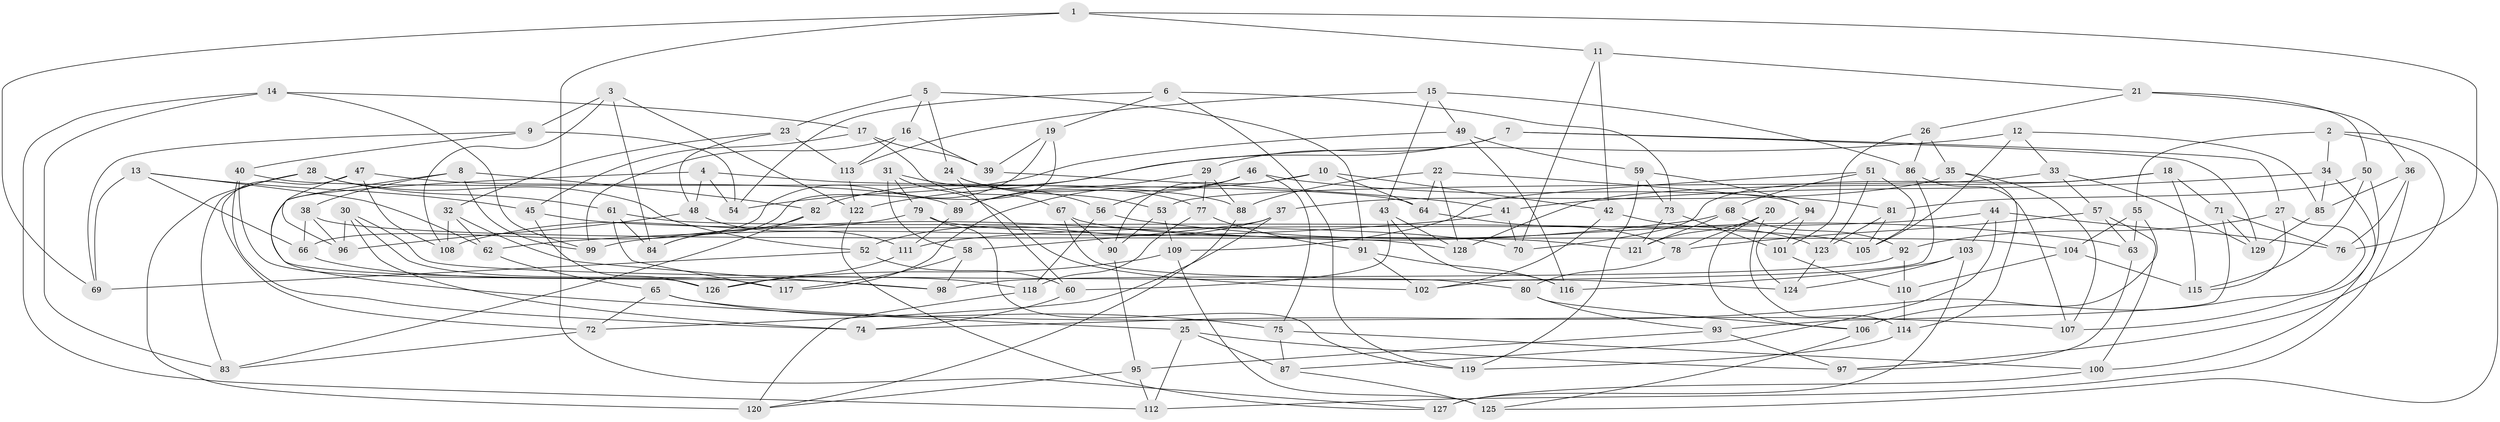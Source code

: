 // coarse degree distribution, {15: 0.07894736842105263, 10: 0.15789473684210525, 11: 0.05263157894736842, 8: 0.07894736842105263, 13: 0.07894736842105263, 4: 0.18421052631578946, 7: 0.05263157894736842, 9: 0.02631578947368421, 6: 0.21052631578947367, 5: 0.02631578947368421, 3: 0.05263157894736842}
// Generated by graph-tools (version 1.1) at 2025/20/03/04/25 18:20:45]
// undirected, 129 vertices, 258 edges
graph export_dot {
graph [start="1"]
  node [color=gray90,style=filled];
  1;
  2;
  3;
  4;
  5;
  6;
  7;
  8;
  9;
  10;
  11;
  12;
  13;
  14;
  15;
  16;
  17;
  18;
  19;
  20;
  21;
  22;
  23;
  24;
  25;
  26;
  27;
  28;
  29;
  30;
  31;
  32;
  33;
  34;
  35;
  36;
  37;
  38;
  39;
  40;
  41;
  42;
  43;
  44;
  45;
  46;
  47;
  48;
  49;
  50;
  51;
  52;
  53;
  54;
  55;
  56;
  57;
  58;
  59;
  60;
  61;
  62;
  63;
  64;
  65;
  66;
  67;
  68;
  69;
  70;
  71;
  72;
  73;
  74;
  75;
  76;
  77;
  78;
  79;
  80;
  81;
  82;
  83;
  84;
  85;
  86;
  87;
  88;
  89;
  90;
  91;
  92;
  93;
  94;
  95;
  96;
  97;
  98;
  99;
  100;
  101;
  102;
  103;
  104;
  105;
  106;
  107;
  108;
  109;
  110;
  111;
  112;
  113;
  114;
  115;
  116;
  117;
  118;
  119;
  120;
  121;
  122;
  123;
  124;
  125;
  126;
  127;
  128;
  129;
  1 -- 69;
  1 -- 127;
  1 -- 76;
  1 -- 11;
  2 -- 34;
  2 -- 55;
  2 -- 97;
  2 -- 125;
  3 -- 108;
  3 -- 9;
  3 -- 122;
  3 -- 84;
  4 -- 54;
  4 -- 88;
  4 -- 25;
  4 -- 48;
  5 -- 24;
  5 -- 16;
  5 -- 91;
  5 -- 23;
  6 -- 73;
  6 -- 54;
  6 -- 19;
  6 -- 119;
  7 -- 29;
  7 -- 27;
  7 -- 122;
  7 -- 129;
  8 -- 99;
  8 -- 82;
  8 -- 98;
  8 -- 38;
  9 -- 69;
  9 -- 40;
  9 -- 54;
  10 -- 117;
  10 -- 42;
  10 -- 64;
  10 -- 90;
  11 -- 42;
  11 -- 70;
  11 -- 21;
  12 -- 82;
  12 -- 85;
  12 -- 105;
  12 -- 33;
  13 -- 66;
  13 -- 69;
  13 -- 62;
  13 -- 45;
  14 -- 112;
  14 -- 17;
  14 -- 83;
  14 -- 99;
  15 -- 43;
  15 -- 86;
  15 -- 113;
  15 -- 49;
  16 -- 113;
  16 -- 99;
  16 -- 39;
  17 -- 67;
  17 -- 45;
  17 -- 39;
  18 -- 70;
  18 -- 128;
  18 -- 71;
  18 -- 115;
  19 -- 66;
  19 -- 39;
  19 -- 84;
  20 -- 114;
  20 -- 78;
  20 -- 106;
  20 -- 121;
  21 -- 36;
  21 -- 26;
  21 -- 50;
  22 -- 128;
  22 -- 64;
  22 -- 88;
  22 -- 94;
  23 -- 113;
  23 -- 32;
  23 -- 48;
  24 -- 77;
  24 -- 53;
  24 -- 60;
  25 -- 87;
  25 -- 112;
  25 -- 97;
  26 -- 86;
  26 -- 35;
  26 -- 101;
  27 -- 92;
  27 -- 106;
  27 -- 115;
  28 -- 52;
  28 -- 120;
  28 -- 61;
  28 -- 83;
  29 -- 89;
  29 -- 77;
  29 -- 88;
  30 -- 74;
  30 -- 117;
  30 -- 124;
  30 -- 96;
  31 -- 56;
  31 -- 79;
  31 -- 58;
  31 -- 102;
  32 -- 108;
  32 -- 62;
  32 -- 98;
  33 -- 57;
  33 -- 53;
  33 -- 129;
  34 -- 100;
  34 -- 41;
  34 -- 85;
  35 -- 37;
  35 -- 114;
  35 -- 107;
  36 -- 112;
  36 -- 85;
  36 -- 76;
  37 -- 58;
  37 -- 52;
  37 -- 72;
  38 -- 96;
  38 -- 128;
  38 -- 66;
  39 -- 41;
  40 -- 126;
  40 -- 64;
  40 -- 74;
  41 -- 70;
  41 -- 62;
  42 -- 102;
  42 -- 123;
  43 -- 128;
  43 -- 60;
  43 -- 116;
  44 -- 111;
  44 -- 103;
  44 -- 76;
  44 -- 87;
  45 -- 70;
  45 -- 126;
  46 -- 56;
  46 -- 89;
  46 -- 81;
  46 -- 75;
  47 -- 89;
  47 -- 72;
  47 -- 108;
  47 -- 96;
  48 -- 111;
  48 -- 96;
  49 -- 116;
  49 -- 59;
  49 -- 54;
  50 -- 107;
  50 -- 115;
  50 -- 81;
  51 -- 109;
  51 -- 68;
  51 -- 105;
  51 -- 123;
  52 -- 60;
  52 -- 69;
  53 -- 90;
  53 -- 109;
  55 -- 63;
  55 -- 104;
  55 -- 74;
  56 -- 118;
  56 -- 63;
  57 -- 63;
  57 -- 78;
  57 -- 100;
  58 -- 117;
  58 -- 98;
  59 -- 119;
  59 -- 73;
  59 -- 94;
  60 -- 74;
  61 -- 84;
  61 -- 105;
  61 -- 117;
  62 -- 65;
  63 -- 97;
  64 -- 78;
  65 -- 75;
  65 -- 72;
  65 -- 107;
  66 -- 118;
  67 -- 80;
  67 -- 121;
  67 -- 90;
  68 -- 121;
  68 -- 92;
  68 -- 99;
  71 -- 76;
  71 -- 129;
  71 -- 93;
  72 -- 83;
  73 -- 121;
  73 -- 101;
  75 -- 100;
  75 -- 87;
  77 -- 118;
  77 -- 91;
  78 -- 80;
  79 -- 104;
  79 -- 108;
  79 -- 119;
  80 -- 106;
  80 -- 93;
  81 -- 105;
  81 -- 123;
  82 -- 83;
  82 -- 84;
  85 -- 129;
  86 -- 107;
  86 -- 102;
  87 -- 125;
  88 -- 120;
  89 -- 111;
  90 -- 95;
  91 -- 102;
  91 -- 116;
  92 -- 110;
  92 -- 98;
  93 -- 95;
  93 -- 97;
  94 -- 101;
  94 -- 124;
  95 -- 112;
  95 -- 120;
  100 -- 127;
  101 -- 110;
  103 -- 116;
  103 -- 127;
  103 -- 124;
  104 -- 110;
  104 -- 115;
  106 -- 125;
  109 -- 126;
  109 -- 125;
  110 -- 114;
  111 -- 126;
  113 -- 122;
  114 -- 119;
  118 -- 120;
  122 -- 127;
  123 -- 124;
}
